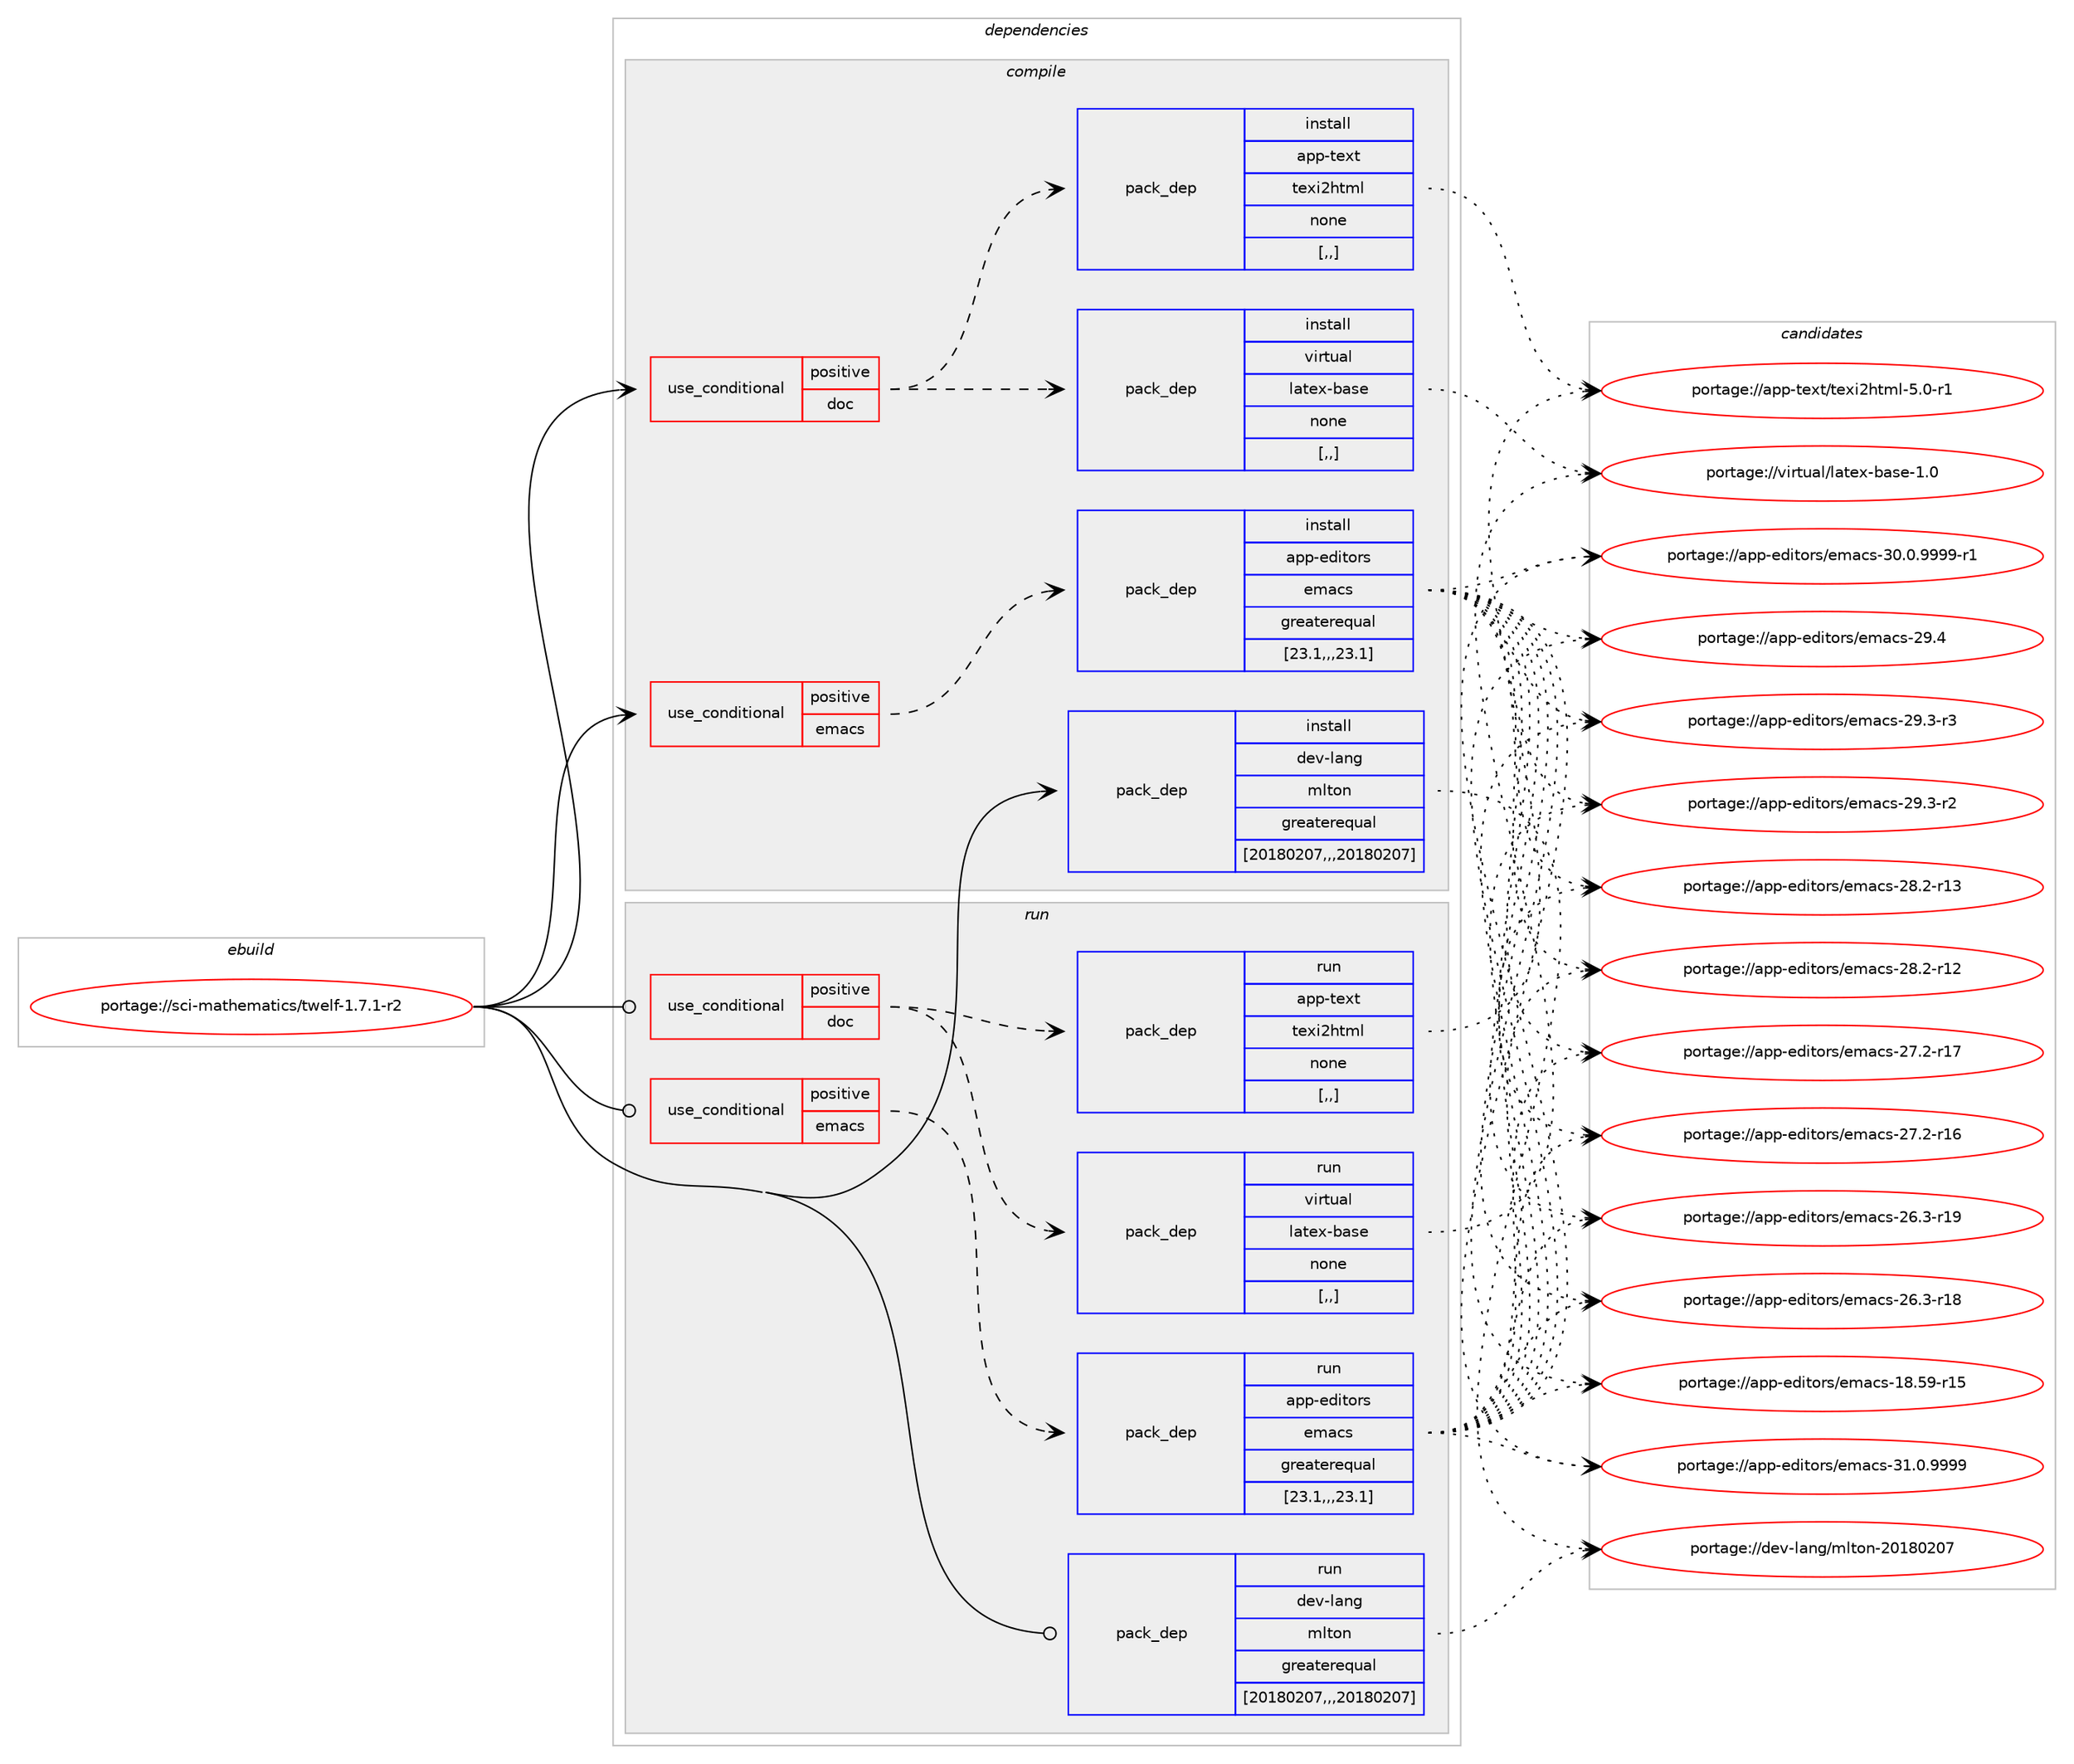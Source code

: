 digraph prolog {

# *************
# Graph options
# *************

newrank=true;
concentrate=true;
compound=true;
graph [rankdir=LR,fontname=Helvetica,fontsize=10,ranksep=1.5];#, ranksep=2.5, nodesep=0.2];
edge  [arrowhead=vee];
node  [fontname=Helvetica,fontsize=10];

# **********
# The ebuild
# **********

subgraph cluster_leftcol {
color=gray;
label=<<i>ebuild</i>>;
id [label="portage://sci-mathematics/twelf-1.7.1-r2", color=red, width=4, href="../sci-mathematics/twelf-1.7.1-r2.svg"];
}

# ****************
# The dependencies
# ****************

subgraph cluster_midcol {
color=gray;
label=<<i>dependencies</i>>;
subgraph cluster_compile {
fillcolor="#eeeeee";
style=filled;
label=<<i>compile</i>>;
subgraph cond108828 {
dependency410192 [label=<<TABLE BORDER="0" CELLBORDER="1" CELLSPACING="0" CELLPADDING="4"><TR><TD ROWSPAN="3" CELLPADDING="10">use_conditional</TD></TR><TR><TD>positive</TD></TR><TR><TD>doc</TD></TR></TABLE>>, shape=none, color=red];
subgraph pack298464 {
dependency410193 [label=<<TABLE BORDER="0" CELLBORDER="1" CELLSPACING="0" CELLPADDING="4" WIDTH="220"><TR><TD ROWSPAN="6" CELLPADDING="30">pack_dep</TD></TR><TR><TD WIDTH="110">install</TD></TR><TR><TD>virtual</TD></TR><TR><TD>latex-base</TD></TR><TR><TD>none</TD></TR><TR><TD>[,,]</TD></TR></TABLE>>, shape=none, color=blue];
}
dependency410192:e -> dependency410193:w [weight=20,style="dashed",arrowhead="vee"];
subgraph pack298465 {
dependency410194 [label=<<TABLE BORDER="0" CELLBORDER="1" CELLSPACING="0" CELLPADDING="4" WIDTH="220"><TR><TD ROWSPAN="6" CELLPADDING="30">pack_dep</TD></TR><TR><TD WIDTH="110">install</TD></TR><TR><TD>app-text</TD></TR><TR><TD>texi2html</TD></TR><TR><TD>none</TD></TR><TR><TD>[,,]</TD></TR></TABLE>>, shape=none, color=blue];
}
dependency410192:e -> dependency410194:w [weight=20,style="dashed",arrowhead="vee"];
}
id:e -> dependency410192:w [weight=20,style="solid",arrowhead="vee"];
subgraph cond108829 {
dependency410195 [label=<<TABLE BORDER="0" CELLBORDER="1" CELLSPACING="0" CELLPADDING="4"><TR><TD ROWSPAN="3" CELLPADDING="10">use_conditional</TD></TR><TR><TD>positive</TD></TR><TR><TD>emacs</TD></TR></TABLE>>, shape=none, color=red];
subgraph pack298466 {
dependency410196 [label=<<TABLE BORDER="0" CELLBORDER="1" CELLSPACING="0" CELLPADDING="4" WIDTH="220"><TR><TD ROWSPAN="6" CELLPADDING="30">pack_dep</TD></TR><TR><TD WIDTH="110">install</TD></TR><TR><TD>app-editors</TD></TR><TR><TD>emacs</TD></TR><TR><TD>greaterequal</TD></TR><TR><TD>[23.1,,,23.1]</TD></TR></TABLE>>, shape=none, color=blue];
}
dependency410195:e -> dependency410196:w [weight=20,style="dashed",arrowhead="vee"];
}
id:e -> dependency410195:w [weight=20,style="solid",arrowhead="vee"];
subgraph pack298467 {
dependency410197 [label=<<TABLE BORDER="0" CELLBORDER="1" CELLSPACING="0" CELLPADDING="4" WIDTH="220"><TR><TD ROWSPAN="6" CELLPADDING="30">pack_dep</TD></TR><TR><TD WIDTH="110">install</TD></TR><TR><TD>dev-lang</TD></TR><TR><TD>mlton</TD></TR><TR><TD>greaterequal</TD></TR><TR><TD>[20180207,,,20180207]</TD></TR></TABLE>>, shape=none, color=blue];
}
id:e -> dependency410197:w [weight=20,style="solid",arrowhead="vee"];
}
subgraph cluster_compileandrun {
fillcolor="#eeeeee";
style=filled;
label=<<i>compile and run</i>>;
}
subgraph cluster_run {
fillcolor="#eeeeee";
style=filled;
label=<<i>run</i>>;
subgraph cond108830 {
dependency410198 [label=<<TABLE BORDER="0" CELLBORDER="1" CELLSPACING="0" CELLPADDING="4"><TR><TD ROWSPAN="3" CELLPADDING="10">use_conditional</TD></TR><TR><TD>positive</TD></TR><TR><TD>doc</TD></TR></TABLE>>, shape=none, color=red];
subgraph pack298468 {
dependency410199 [label=<<TABLE BORDER="0" CELLBORDER="1" CELLSPACING="0" CELLPADDING="4" WIDTH="220"><TR><TD ROWSPAN="6" CELLPADDING="30">pack_dep</TD></TR><TR><TD WIDTH="110">run</TD></TR><TR><TD>virtual</TD></TR><TR><TD>latex-base</TD></TR><TR><TD>none</TD></TR><TR><TD>[,,]</TD></TR></TABLE>>, shape=none, color=blue];
}
dependency410198:e -> dependency410199:w [weight=20,style="dashed",arrowhead="vee"];
subgraph pack298469 {
dependency410200 [label=<<TABLE BORDER="0" CELLBORDER="1" CELLSPACING="0" CELLPADDING="4" WIDTH="220"><TR><TD ROWSPAN="6" CELLPADDING="30">pack_dep</TD></TR><TR><TD WIDTH="110">run</TD></TR><TR><TD>app-text</TD></TR><TR><TD>texi2html</TD></TR><TR><TD>none</TD></TR><TR><TD>[,,]</TD></TR></TABLE>>, shape=none, color=blue];
}
dependency410198:e -> dependency410200:w [weight=20,style="dashed",arrowhead="vee"];
}
id:e -> dependency410198:w [weight=20,style="solid",arrowhead="odot"];
subgraph cond108831 {
dependency410201 [label=<<TABLE BORDER="0" CELLBORDER="1" CELLSPACING="0" CELLPADDING="4"><TR><TD ROWSPAN="3" CELLPADDING="10">use_conditional</TD></TR><TR><TD>positive</TD></TR><TR><TD>emacs</TD></TR></TABLE>>, shape=none, color=red];
subgraph pack298470 {
dependency410202 [label=<<TABLE BORDER="0" CELLBORDER="1" CELLSPACING="0" CELLPADDING="4" WIDTH="220"><TR><TD ROWSPAN="6" CELLPADDING="30">pack_dep</TD></TR><TR><TD WIDTH="110">run</TD></TR><TR><TD>app-editors</TD></TR><TR><TD>emacs</TD></TR><TR><TD>greaterequal</TD></TR><TR><TD>[23.1,,,23.1]</TD></TR></TABLE>>, shape=none, color=blue];
}
dependency410201:e -> dependency410202:w [weight=20,style="dashed",arrowhead="vee"];
}
id:e -> dependency410201:w [weight=20,style="solid",arrowhead="odot"];
subgraph pack298471 {
dependency410203 [label=<<TABLE BORDER="0" CELLBORDER="1" CELLSPACING="0" CELLPADDING="4" WIDTH="220"><TR><TD ROWSPAN="6" CELLPADDING="30">pack_dep</TD></TR><TR><TD WIDTH="110">run</TD></TR><TR><TD>dev-lang</TD></TR><TR><TD>mlton</TD></TR><TR><TD>greaterequal</TD></TR><TR><TD>[20180207,,,20180207]</TD></TR></TABLE>>, shape=none, color=blue];
}
id:e -> dependency410203:w [weight=20,style="solid",arrowhead="odot"];
}
}

# **************
# The candidates
# **************

subgraph cluster_choices {
rank=same;
color=gray;
label=<<i>candidates</i>>;

subgraph choice298464 {
color=black;
nodesep=1;
choice11810511411611797108471089711610112045989711510145494648 [label="portage://virtual/latex-base-1.0", color=red, width=4,href="../virtual/latex-base-1.0.svg"];
dependency410193:e -> choice11810511411611797108471089711610112045989711510145494648:w [style=dotted,weight="100"];
}
subgraph choice298465 {
color=black;
nodesep=1;
choice97112112451161011201164711610112010550104116109108455346484511449 [label="portage://app-text/texi2html-5.0-r1", color=red, width=4,href="../app-text/texi2html-5.0-r1.svg"];
dependency410194:e -> choice97112112451161011201164711610112010550104116109108455346484511449:w [style=dotted,weight="100"];
}
subgraph choice298466 {
color=black;
nodesep=1;
choice971121124510110010511611111411547101109979911545514946484657575757 [label="portage://app-editors/emacs-31.0.9999", color=red, width=4,href="../app-editors/emacs-31.0.9999.svg"];
choice9711211245101100105116111114115471011099799115455148464846575757574511449 [label="portage://app-editors/emacs-30.0.9999-r1", color=red, width=4,href="../app-editors/emacs-30.0.9999-r1.svg"];
choice97112112451011001051161111141154710110997991154550574652 [label="portage://app-editors/emacs-29.4", color=red, width=4,href="../app-editors/emacs-29.4.svg"];
choice971121124510110010511611111411547101109979911545505746514511451 [label="portage://app-editors/emacs-29.3-r3", color=red, width=4,href="../app-editors/emacs-29.3-r3.svg"];
choice971121124510110010511611111411547101109979911545505746514511450 [label="portage://app-editors/emacs-29.3-r2", color=red, width=4,href="../app-editors/emacs-29.3-r2.svg"];
choice97112112451011001051161111141154710110997991154550564650451144951 [label="portage://app-editors/emacs-28.2-r13", color=red, width=4,href="../app-editors/emacs-28.2-r13.svg"];
choice97112112451011001051161111141154710110997991154550564650451144950 [label="portage://app-editors/emacs-28.2-r12", color=red, width=4,href="../app-editors/emacs-28.2-r12.svg"];
choice97112112451011001051161111141154710110997991154550554650451144955 [label="portage://app-editors/emacs-27.2-r17", color=red, width=4,href="../app-editors/emacs-27.2-r17.svg"];
choice97112112451011001051161111141154710110997991154550554650451144954 [label="portage://app-editors/emacs-27.2-r16", color=red, width=4,href="../app-editors/emacs-27.2-r16.svg"];
choice97112112451011001051161111141154710110997991154550544651451144957 [label="portage://app-editors/emacs-26.3-r19", color=red, width=4,href="../app-editors/emacs-26.3-r19.svg"];
choice97112112451011001051161111141154710110997991154550544651451144956 [label="portage://app-editors/emacs-26.3-r18", color=red, width=4,href="../app-editors/emacs-26.3-r18.svg"];
choice9711211245101100105116111114115471011099799115454956465357451144953 [label="portage://app-editors/emacs-18.59-r15", color=red, width=4,href="../app-editors/emacs-18.59-r15.svg"];
dependency410196:e -> choice971121124510110010511611111411547101109979911545514946484657575757:w [style=dotted,weight="100"];
dependency410196:e -> choice9711211245101100105116111114115471011099799115455148464846575757574511449:w [style=dotted,weight="100"];
dependency410196:e -> choice97112112451011001051161111141154710110997991154550574652:w [style=dotted,weight="100"];
dependency410196:e -> choice971121124510110010511611111411547101109979911545505746514511451:w [style=dotted,weight="100"];
dependency410196:e -> choice971121124510110010511611111411547101109979911545505746514511450:w [style=dotted,weight="100"];
dependency410196:e -> choice97112112451011001051161111141154710110997991154550564650451144951:w [style=dotted,weight="100"];
dependency410196:e -> choice97112112451011001051161111141154710110997991154550564650451144950:w [style=dotted,weight="100"];
dependency410196:e -> choice97112112451011001051161111141154710110997991154550554650451144955:w [style=dotted,weight="100"];
dependency410196:e -> choice97112112451011001051161111141154710110997991154550554650451144954:w [style=dotted,weight="100"];
dependency410196:e -> choice97112112451011001051161111141154710110997991154550544651451144957:w [style=dotted,weight="100"];
dependency410196:e -> choice97112112451011001051161111141154710110997991154550544651451144956:w [style=dotted,weight="100"];
dependency410196:e -> choice9711211245101100105116111114115471011099799115454956465357451144953:w [style=dotted,weight="100"];
}
subgraph choice298467 {
color=black;
nodesep=1;
choice100101118451089711010347109108116111110455048495648504855 [label="portage://dev-lang/mlton-20180207", color=red, width=4,href="../dev-lang/mlton-20180207.svg"];
dependency410197:e -> choice100101118451089711010347109108116111110455048495648504855:w [style=dotted,weight="100"];
}
subgraph choice298468 {
color=black;
nodesep=1;
choice11810511411611797108471089711610112045989711510145494648 [label="portage://virtual/latex-base-1.0", color=red, width=4,href="../virtual/latex-base-1.0.svg"];
dependency410199:e -> choice11810511411611797108471089711610112045989711510145494648:w [style=dotted,weight="100"];
}
subgraph choice298469 {
color=black;
nodesep=1;
choice97112112451161011201164711610112010550104116109108455346484511449 [label="portage://app-text/texi2html-5.0-r1", color=red, width=4,href="../app-text/texi2html-5.0-r1.svg"];
dependency410200:e -> choice97112112451161011201164711610112010550104116109108455346484511449:w [style=dotted,weight="100"];
}
subgraph choice298470 {
color=black;
nodesep=1;
choice971121124510110010511611111411547101109979911545514946484657575757 [label="portage://app-editors/emacs-31.0.9999", color=red, width=4,href="../app-editors/emacs-31.0.9999.svg"];
choice9711211245101100105116111114115471011099799115455148464846575757574511449 [label="portage://app-editors/emacs-30.0.9999-r1", color=red, width=4,href="../app-editors/emacs-30.0.9999-r1.svg"];
choice97112112451011001051161111141154710110997991154550574652 [label="portage://app-editors/emacs-29.4", color=red, width=4,href="../app-editors/emacs-29.4.svg"];
choice971121124510110010511611111411547101109979911545505746514511451 [label="portage://app-editors/emacs-29.3-r3", color=red, width=4,href="../app-editors/emacs-29.3-r3.svg"];
choice971121124510110010511611111411547101109979911545505746514511450 [label="portage://app-editors/emacs-29.3-r2", color=red, width=4,href="../app-editors/emacs-29.3-r2.svg"];
choice97112112451011001051161111141154710110997991154550564650451144951 [label="portage://app-editors/emacs-28.2-r13", color=red, width=4,href="../app-editors/emacs-28.2-r13.svg"];
choice97112112451011001051161111141154710110997991154550564650451144950 [label="portage://app-editors/emacs-28.2-r12", color=red, width=4,href="../app-editors/emacs-28.2-r12.svg"];
choice97112112451011001051161111141154710110997991154550554650451144955 [label="portage://app-editors/emacs-27.2-r17", color=red, width=4,href="../app-editors/emacs-27.2-r17.svg"];
choice97112112451011001051161111141154710110997991154550554650451144954 [label="portage://app-editors/emacs-27.2-r16", color=red, width=4,href="../app-editors/emacs-27.2-r16.svg"];
choice97112112451011001051161111141154710110997991154550544651451144957 [label="portage://app-editors/emacs-26.3-r19", color=red, width=4,href="../app-editors/emacs-26.3-r19.svg"];
choice97112112451011001051161111141154710110997991154550544651451144956 [label="portage://app-editors/emacs-26.3-r18", color=red, width=4,href="../app-editors/emacs-26.3-r18.svg"];
choice9711211245101100105116111114115471011099799115454956465357451144953 [label="portage://app-editors/emacs-18.59-r15", color=red, width=4,href="../app-editors/emacs-18.59-r15.svg"];
dependency410202:e -> choice971121124510110010511611111411547101109979911545514946484657575757:w [style=dotted,weight="100"];
dependency410202:e -> choice9711211245101100105116111114115471011099799115455148464846575757574511449:w [style=dotted,weight="100"];
dependency410202:e -> choice97112112451011001051161111141154710110997991154550574652:w [style=dotted,weight="100"];
dependency410202:e -> choice971121124510110010511611111411547101109979911545505746514511451:w [style=dotted,weight="100"];
dependency410202:e -> choice971121124510110010511611111411547101109979911545505746514511450:w [style=dotted,weight="100"];
dependency410202:e -> choice97112112451011001051161111141154710110997991154550564650451144951:w [style=dotted,weight="100"];
dependency410202:e -> choice97112112451011001051161111141154710110997991154550564650451144950:w [style=dotted,weight="100"];
dependency410202:e -> choice97112112451011001051161111141154710110997991154550554650451144955:w [style=dotted,weight="100"];
dependency410202:e -> choice97112112451011001051161111141154710110997991154550554650451144954:w [style=dotted,weight="100"];
dependency410202:e -> choice97112112451011001051161111141154710110997991154550544651451144957:w [style=dotted,weight="100"];
dependency410202:e -> choice97112112451011001051161111141154710110997991154550544651451144956:w [style=dotted,weight="100"];
dependency410202:e -> choice9711211245101100105116111114115471011099799115454956465357451144953:w [style=dotted,weight="100"];
}
subgraph choice298471 {
color=black;
nodesep=1;
choice100101118451089711010347109108116111110455048495648504855 [label="portage://dev-lang/mlton-20180207", color=red, width=4,href="../dev-lang/mlton-20180207.svg"];
dependency410203:e -> choice100101118451089711010347109108116111110455048495648504855:w [style=dotted,weight="100"];
}
}

}
